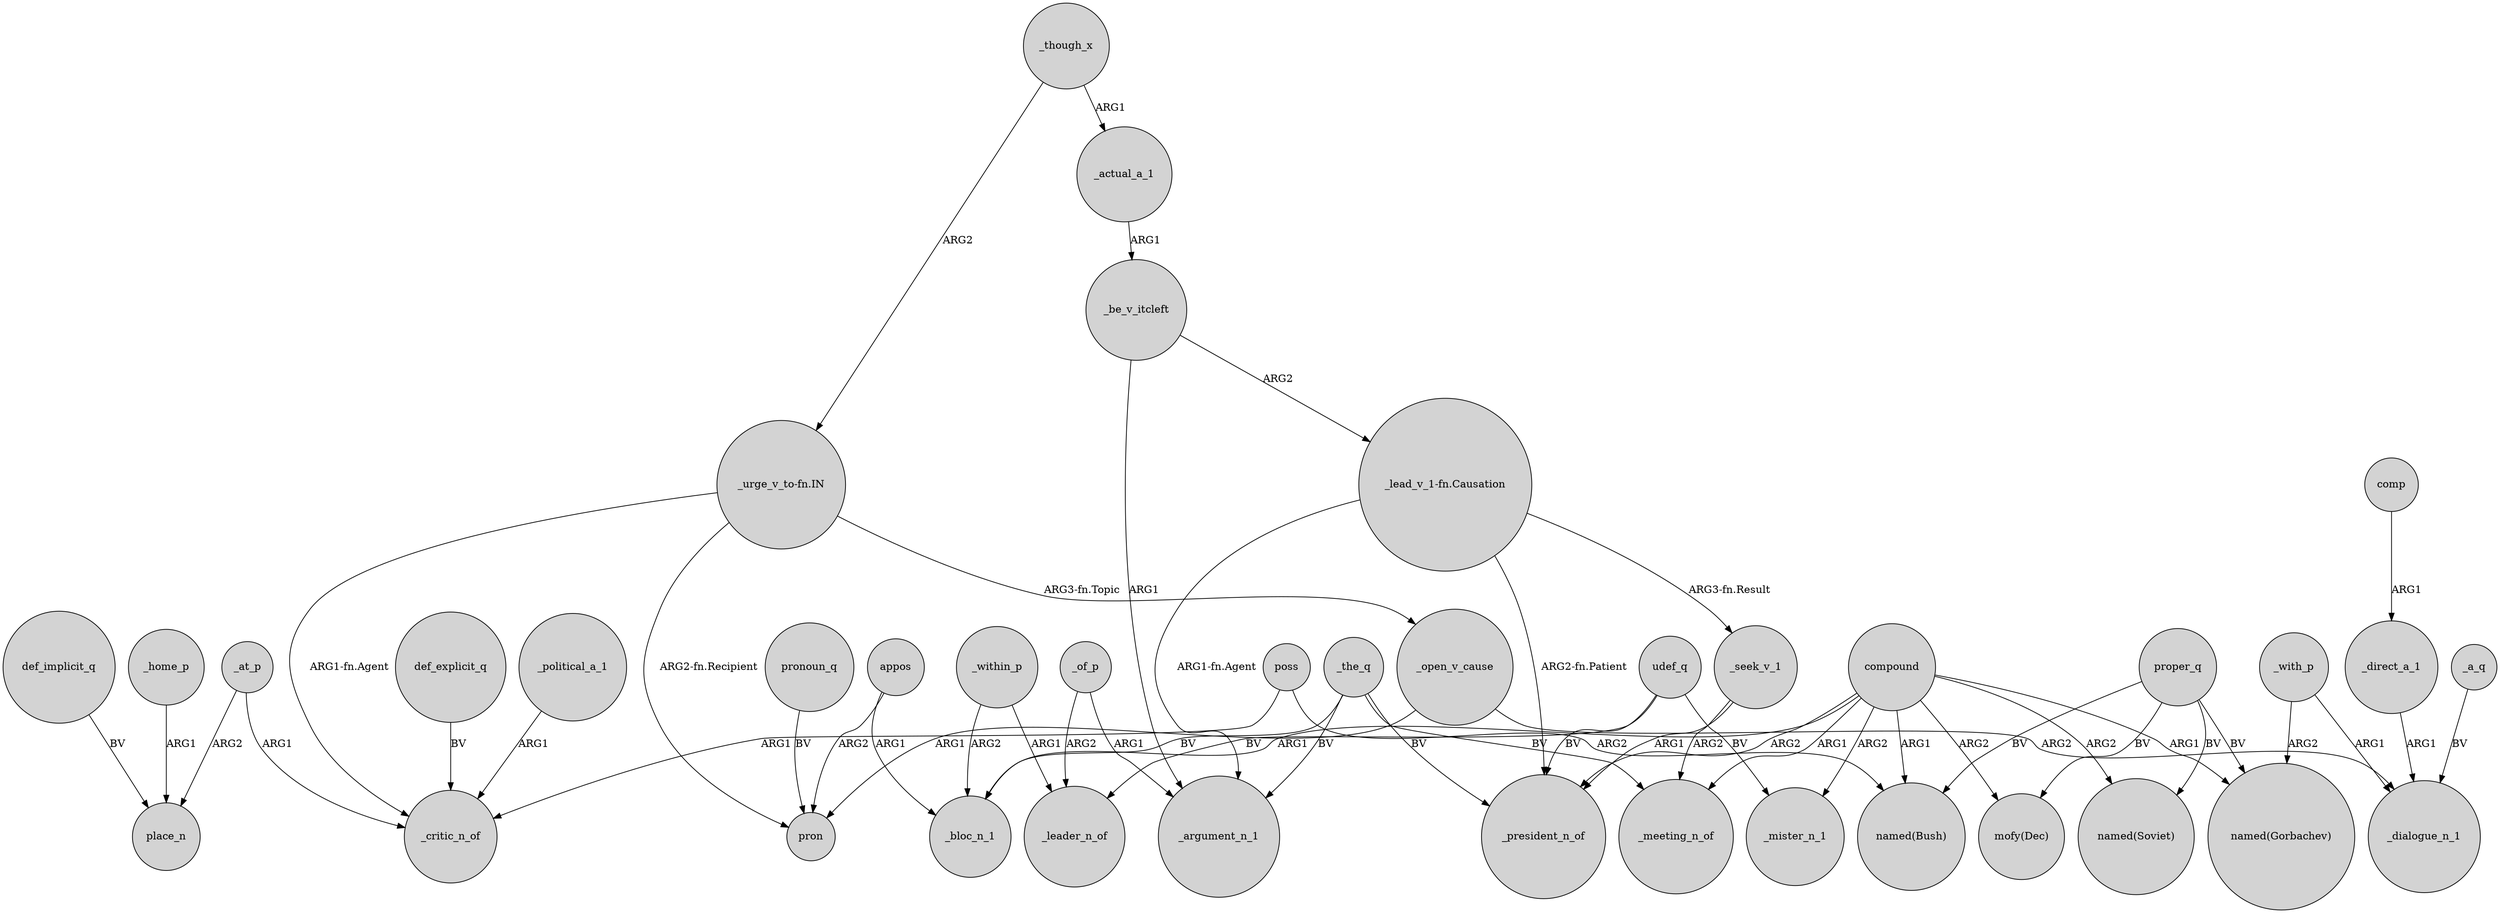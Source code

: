 digraph {
	node [shape=circle style=filled]
	_at_p -> place_n [label=ARG2]
	"_urge_v_to-fn.IN" -> pron [label="ARG2-fn.Recipient"]
	compound -> _president_n_of [label=ARG2]
	_direct_a_1 -> _dialogue_n_1 [label=ARG1]
	appos -> pron [label=ARG2]
	_a_q -> _dialogue_n_1 [label=BV]
	_with_p -> _dialogue_n_1 [label=ARG1]
	_with_p -> "named(Gorbachev)" [label=ARG2]
	"_lead_v_1-fn.Causation" -> _argument_n_1 [label="ARG1-fn.Agent"]
	def_explicit_q -> _critic_n_of [label=BV]
	_the_q -> _meeting_n_of [label=BV]
	compound -> _mister_n_1 [label=ARG2]
	appos -> _bloc_n_1 [label=ARG1]
	_open_v_cause -> pron [label=ARG1]
	"_urge_v_to-fn.IN" -> _open_v_cause [label="ARG3-fn.Topic"]
	_though_x -> "_urge_v_to-fn.IN" [label=ARG2]
	_within_p -> _bloc_n_1 [label=ARG2]
	_the_q -> _bloc_n_1 [label=BV]
	proper_q -> "mofy(Dec)" [label=BV]
	udef_q -> _mister_n_1 [label=BV]
	poss -> "named(Bush)" [label=ARG2]
	"_lead_v_1-fn.Causation" -> _president_n_of [label="ARG2-fn.Patient"]
	def_implicit_q -> place_n [label=BV]
	comp -> _direct_a_1 [label=ARG1]
	compound -> "named(Gorbachev)" [label=ARG1]
	proper_q -> "named(Soviet)" [label=BV]
	_of_p -> _leader_n_of [label=ARG2]
	compound -> _meeting_n_of [label=ARG1]
	pronoun_q -> pron [label=BV]
	_political_a_1 -> _critic_n_of [label=ARG1]
	_at_p -> _critic_n_of [label=ARG1]
	_within_p -> _leader_n_of [label=ARG1]
	udef_q -> _president_n_of [label=BV]
	_of_p -> _argument_n_1 [label=ARG1]
	"_lead_v_1-fn.Causation" -> _seek_v_1 [label="ARG3-fn.Result"]
	_seek_v_1 -> _president_n_of [label=ARG1]
	_be_v_itcleft -> _argument_n_1 [label=ARG1]
	_be_v_itcleft -> "_lead_v_1-fn.Causation" [label=ARG2]
	udef_q -> _leader_n_of [label=BV]
	_open_v_cause -> _dialogue_n_1 [label=ARG2]
	"_urge_v_to-fn.IN" -> _critic_n_of [label="ARG1-fn.Agent"]
	_the_q -> _president_n_of [label=BV]
	proper_q -> "named(Bush)" [label=BV]
	compound -> "named(Soviet)" [label=ARG2]
	compound -> _bloc_n_1 [label=ARG1]
	_seek_v_1 -> _meeting_n_of [label=ARG2]
	poss -> _critic_n_of [label=ARG1]
	proper_q -> "named(Gorbachev)" [label=BV]
	_the_q -> _argument_n_1 [label=BV]
	_home_p -> place_n [label=ARG1]
	_though_x -> _actual_a_1 [label=ARG1]
	compound -> "mofy(Dec)" [label=ARG2]
	compound -> "named(Bush)" [label=ARG1]
	_actual_a_1 -> _be_v_itcleft [label=ARG1]
}
